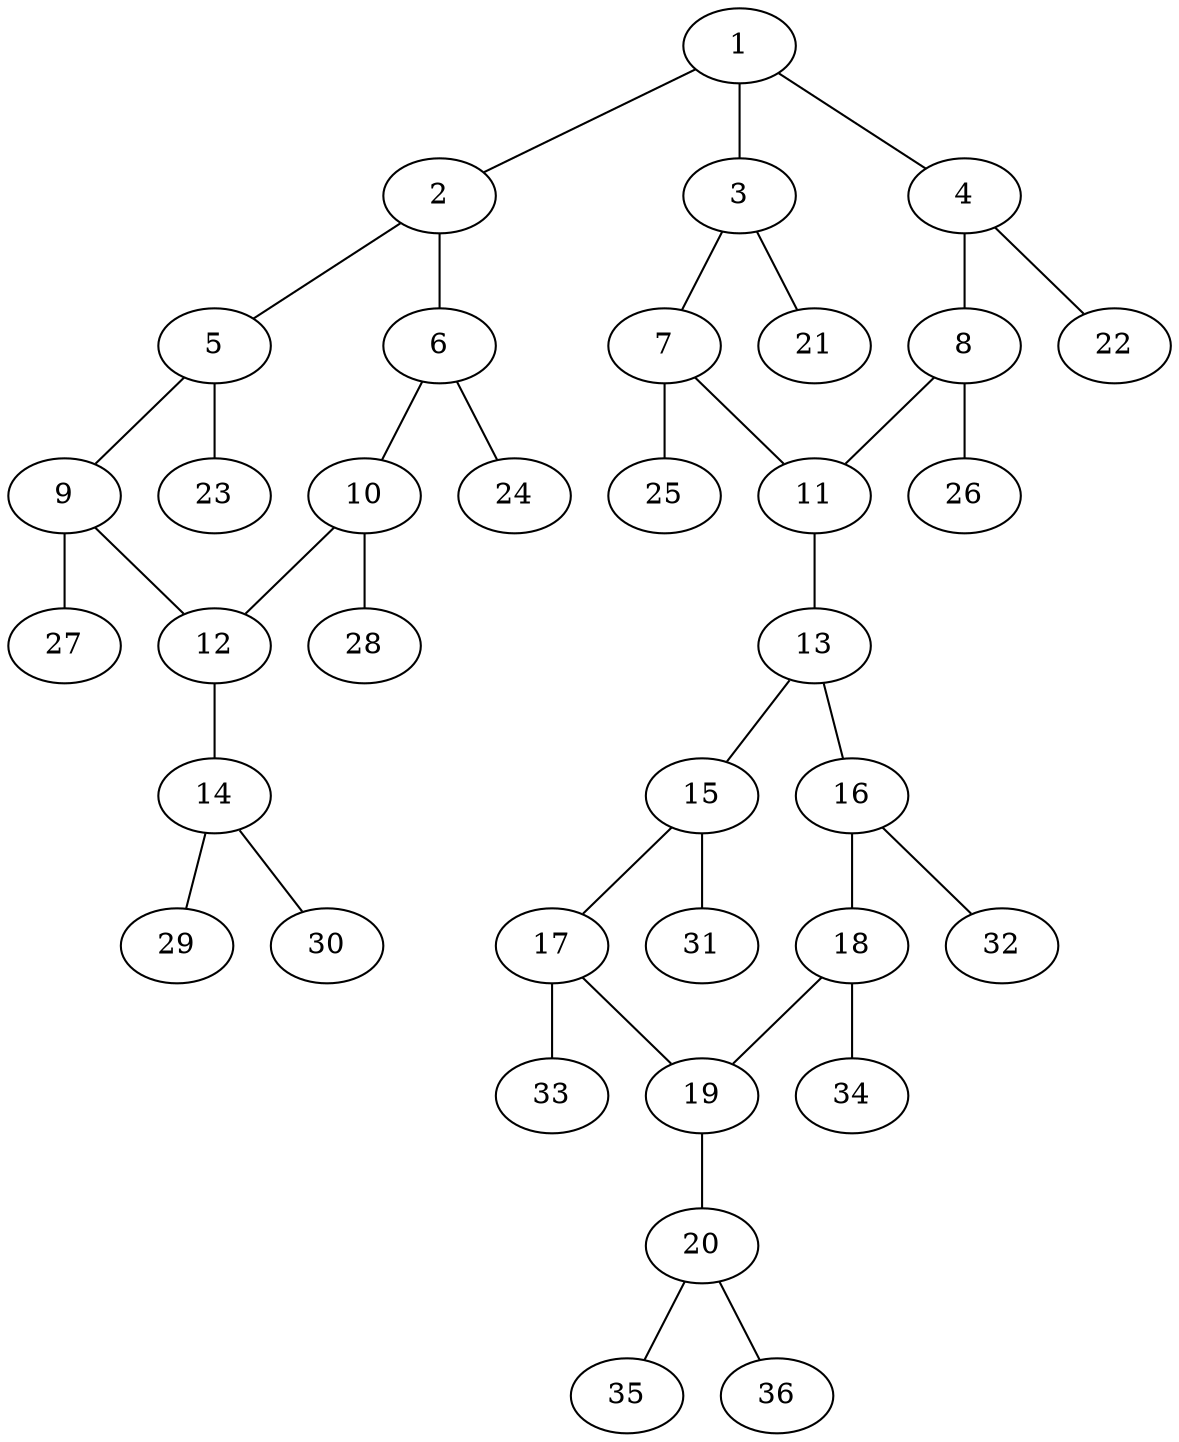 graph molecule_1062 {
	1	 [chem=C];
	2	 [chem=C];
	1 -- 2	 [valence=1];
	3	 [chem=C];
	1 -- 3	 [valence=2];
	4	 [chem=C];
	1 -- 4	 [valence=1];
	5	 [chem=C];
	2 -- 5	 [valence=2];
	6	 [chem=C];
	2 -- 6	 [valence=1];
	7	 [chem=C];
	3 -- 7	 [valence=1];
	21	 [chem=H];
	3 -- 21	 [valence=1];
	8	 [chem=C];
	4 -- 8	 [valence=2];
	22	 [chem=H];
	4 -- 22	 [valence=1];
	9	 [chem=C];
	5 -- 9	 [valence=1];
	23	 [chem=H];
	5 -- 23	 [valence=1];
	10	 [chem=C];
	6 -- 10	 [valence=2];
	24	 [chem=H];
	6 -- 24	 [valence=1];
	11	 [chem=C];
	7 -- 11	 [valence=2];
	25	 [chem=H];
	7 -- 25	 [valence=1];
	8 -- 11	 [valence=1];
	26	 [chem=H];
	8 -- 26	 [valence=1];
	12	 [chem=C];
	9 -- 12	 [valence=2];
	27	 [chem=H];
	9 -- 27	 [valence=1];
	10 -- 12	 [valence=1];
	28	 [chem=H];
	10 -- 28	 [valence=1];
	13	 [chem=C];
	11 -- 13	 [valence=1];
	14	 [chem=N];
	12 -- 14	 [valence=1];
	15	 [chem=C];
	13 -- 15	 [valence=2];
	16	 [chem=C];
	13 -- 16	 [valence=1];
	29	 [chem=H];
	14 -- 29	 [valence=1];
	30	 [chem=H];
	14 -- 30	 [valence=1];
	17	 [chem=C];
	15 -- 17	 [valence=1];
	31	 [chem=H];
	15 -- 31	 [valence=1];
	18	 [chem=C];
	16 -- 18	 [valence=2];
	32	 [chem=H];
	16 -- 32	 [valence=1];
	19	 [chem=C];
	17 -- 19	 [valence=2];
	33	 [chem=H];
	17 -- 33	 [valence=1];
	18 -- 19	 [valence=1];
	34	 [chem=H];
	18 -- 34	 [valence=1];
	20	 [chem=N];
	19 -- 20	 [valence=1];
	35	 [chem=H];
	20 -- 35	 [valence=1];
	36	 [chem=H];
	20 -- 36	 [valence=1];
}
